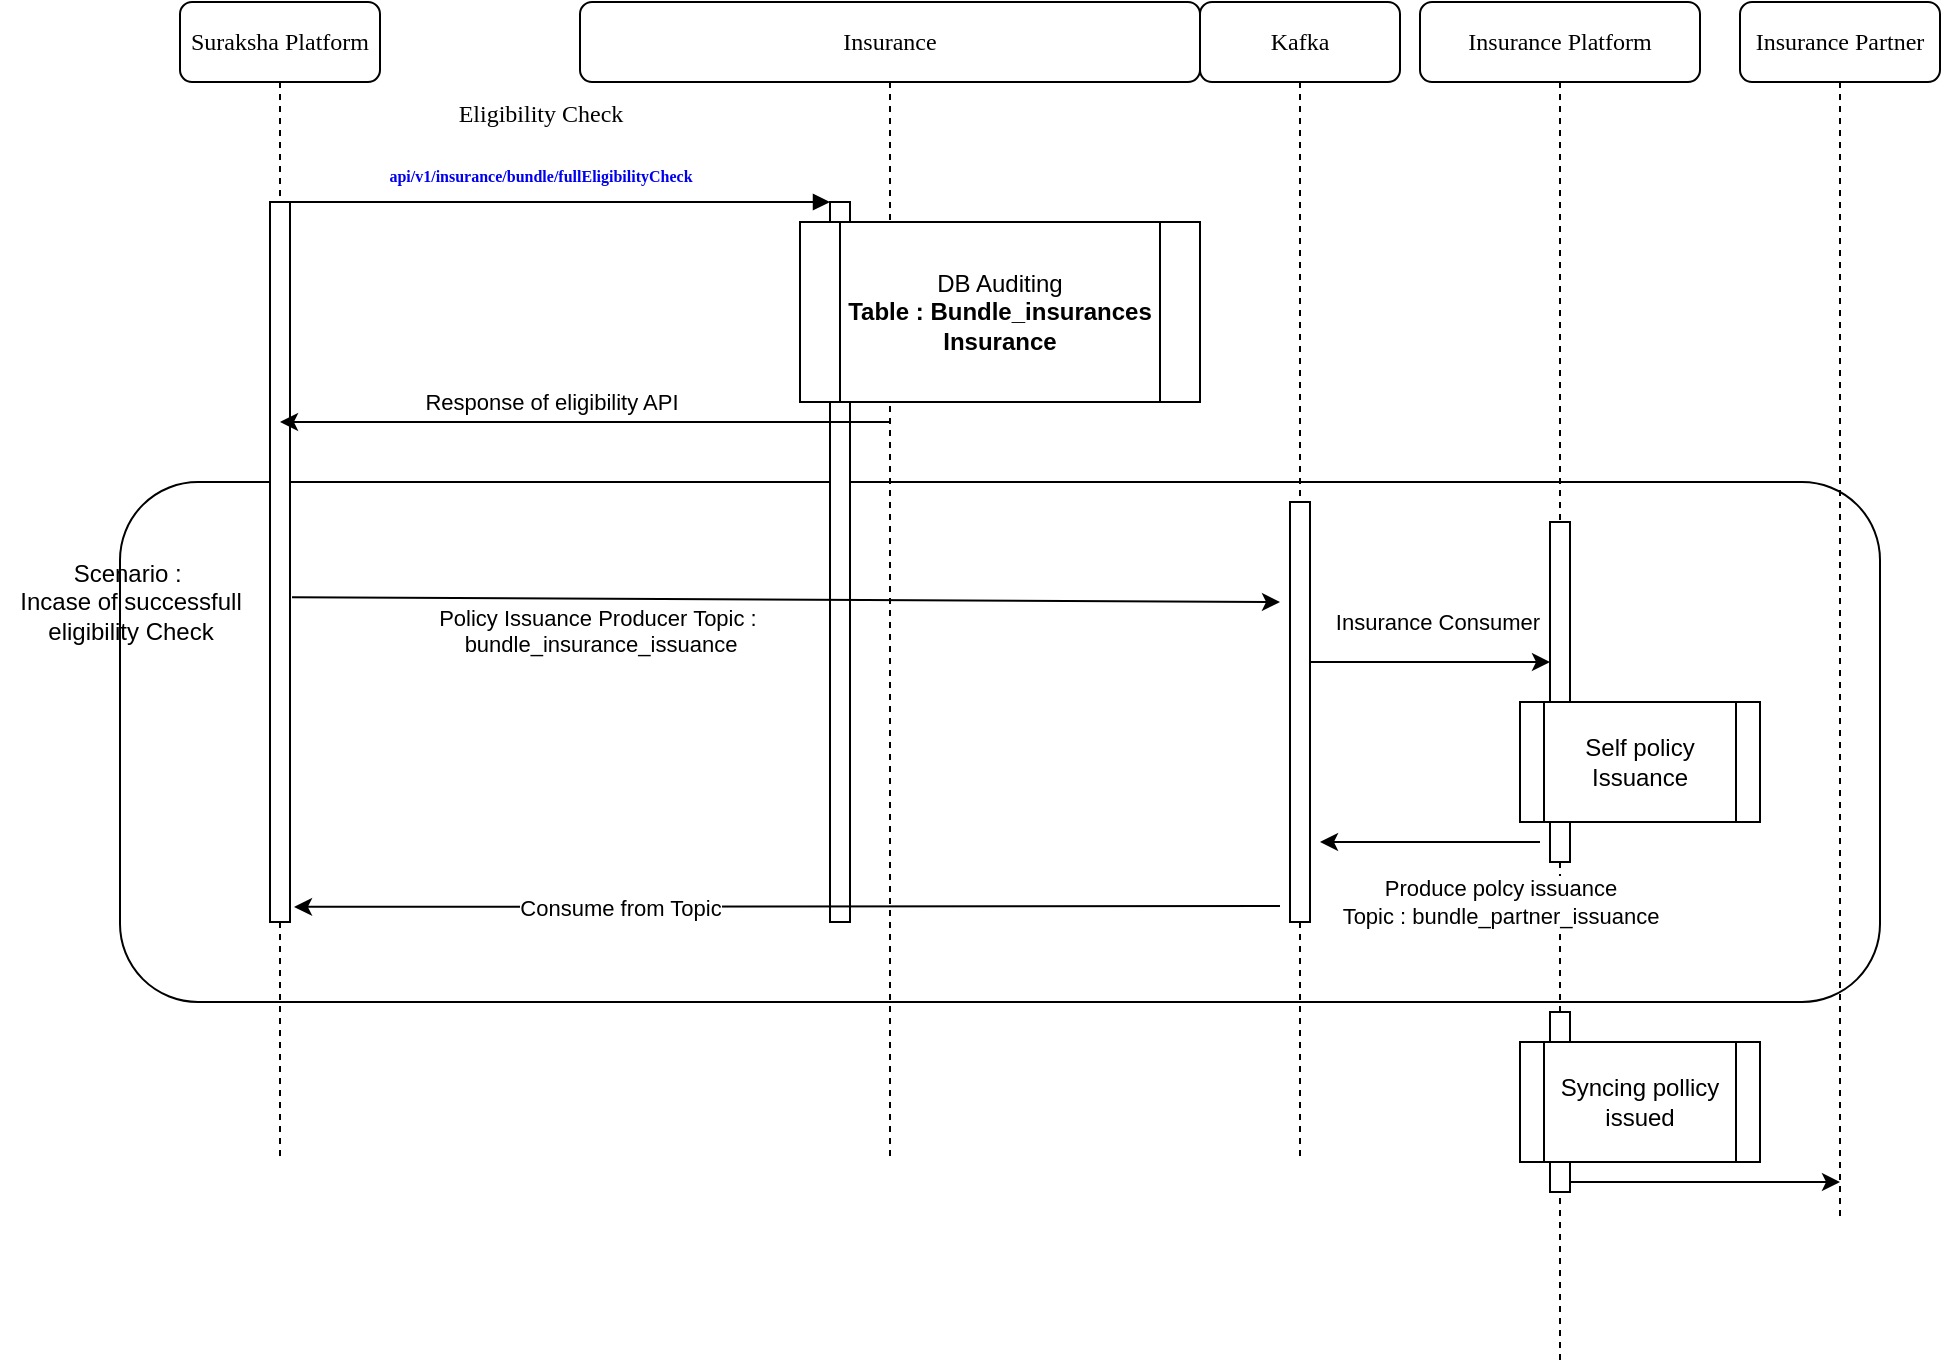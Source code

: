 <mxfile version="20.8.20" type="github">
  <diagram name="Page-1" id="13e1069c-82ec-6db2-03f1-153e76fe0fe0">
    <mxGraphModel dx="954" dy="648" grid="1" gridSize="10" guides="1" tooltips="1" connect="1" arrows="1" fold="1" page="1" pageScale="1" pageWidth="1100" pageHeight="850" background="none" math="0" shadow="0">
      <root>
        <mxCell id="0" />
        <mxCell id="1" parent="0" />
        <mxCell id="RP4racBo4VcpyrWZwj4r-14" value="" style="rounded=1;whiteSpace=wrap;html=1;" vertex="1" parent="1">
          <mxGeometry x="70" y="320" width="880" height="260" as="geometry" />
        </mxCell>
        <mxCell id="7baba1c4bc27f4b0-2" value="Insurance" style="shape=umlLifeline;perimeter=lifelinePerimeter;whiteSpace=wrap;html=1;container=1;collapsible=0;recursiveResize=0;outlineConnect=0;rounded=1;shadow=0;comic=0;labelBackgroundColor=none;strokeWidth=1;fontFamily=Verdana;fontSize=12;align=center;" parent="1" vertex="1">
          <mxGeometry x="300" y="80" width="310" height="580" as="geometry" />
        </mxCell>
        <mxCell id="7baba1c4bc27f4b0-10" value="" style="html=1;points=[];perimeter=orthogonalPerimeter;rounded=0;shadow=0;comic=0;labelBackgroundColor=none;strokeWidth=1;fontFamily=Verdana;fontSize=12;align=center;" parent="7baba1c4bc27f4b0-2" vertex="1">
          <mxGeometry x="125" y="100" width="10" height="360" as="geometry" />
        </mxCell>
        <mxCell id="RP4racBo4VcpyrWZwj4r-11" value="DB Auditing&lt;br&gt;&lt;strong&gt;Table : Bundle_insurances&lt;br&gt;Insurance&lt;br&gt;&lt;/strong&gt;" style="shape=process;whiteSpace=wrap;html=1;backgroundOutline=1;" vertex="1" parent="7baba1c4bc27f4b0-2">
          <mxGeometry x="110" y="110" width="200" height="90" as="geometry" />
        </mxCell>
        <mxCell id="7baba1c4bc27f4b0-3" value="Kafka" style="shape=umlLifeline;perimeter=lifelinePerimeter;whiteSpace=wrap;html=1;container=1;collapsible=0;recursiveResize=0;outlineConnect=0;rounded=1;shadow=0;comic=0;labelBackgroundColor=none;strokeWidth=1;fontFamily=Verdana;fontSize=12;align=center;" parent="1" vertex="1">
          <mxGeometry x="610" y="80" width="100" height="580" as="geometry" />
        </mxCell>
        <mxCell id="7baba1c4bc27f4b0-13" value="" style="html=1;points=[];perimeter=orthogonalPerimeter;rounded=0;shadow=0;comic=0;labelBackgroundColor=none;strokeWidth=1;fontFamily=Verdana;fontSize=12;align=center;" parent="7baba1c4bc27f4b0-3" vertex="1">
          <mxGeometry x="45" y="250" width="10" height="210" as="geometry" />
        </mxCell>
        <mxCell id="7baba1c4bc27f4b0-4" value="Insurance Partner" style="shape=umlLifeline;perimeter=lifelinePerimeter;whiteSpace=wrap;html=1;container=1;collapsible=0;recursiveResize=0;outlineConnect=0;rounded=1;shadow=0;comic=0;labelBackgroundColor=none;strokeWidth=1;fontFamily=Verdana;fontSize=12;align=center;" parent="1" vertex="1">
          <mxGeometry x="880" y="80" width="100" height="610" as="geometry" />
        </mxCell>
        <mxCell id="7baba1c4bc27f4b0-8" value="Suraksha Platform" style="shape=umlLifeline;perimeter=lifelinePerimeter;whiteSpace=wrap;html=1;container=1;collapsible=0;recursiveResize=0;outlineConnect=0;rounded=1;shadow=0;comic=0;labelBackgroundColor=none;strokeWidth=1;fontFamily=Verdana;fontSize=12;align=center;" parent="1" vertex="1">
          <mxGeometry x="100" y="80" width="100" height="580" as="geometry" />
        </mxCell>
        <mxCell id="7baba1c4bc27f4b0-9" value="" style="html=1;points=[];perimeter=orthogonalPerimeter;rounded=0;shadow=0;comic=0;labelBackgroundColor=none;strokeWidth=1;fontFamily=Verdana;fontSize=12;align=center;" parent="7baba1c4bc27f4b0-8" vertex="1">
          <mxGeometry x="45" y="100" width="10" height="360" as="geometry" />
        </mxCell>
        <mxCell id="7baba1c4bc27f4b0-11" value="Eligibility Check&lt;br&gt;&lt;h3&gt;&lt;a tabindex=&quot;-1&quot; rel=&quot;noopener noreferrer&quot; target=&quot;_blank&quot; href=&quot;https://10.56.110.147:8093/api/v1/insurance/bundle/fullEligibilityCheck&#39;&quot; style=&quot;text-decoration-line: none; text-align: start;&quot; class=&quot;&quot;&gt;&lt;font style=&quot;font-size: 8px;&quot;&gt;api/v1/insurance/bundle/fullEligibilityCheck&lt;/font&gt;&lt;/a&gt;&lt;/h3&gt;" style="html=1;verticalAlign=bottom;endArrow=block;entryX=0;entryY=0;labelBackgroundColor=none;fontFamily=Verdana;fontSize=12;edgeStyle=elbowEdgeStyle;elbow=vertical;" parent="1" source="7baba1c4bc27f4b0-9" target="7baba1c4bc27f4b0-10" edge="1">
          <mxGeometry x="-0.074" y="-10" relative="1" as="geometry">
            <mxPoint x="220" y="190" as="sourcePoint" />
            <mxPoint as="offset" />
          </mxGeometry>
        </mxCell>
        <mxCell id="RP4racBo4VcpyrWZwj4r-1" value="" style="endArrow=classic;html=1;rounded=0;" edge="1" parent="1" source="7baba1c4bc27f4b0-2" target="7baba1c4bc27f4b0-8">
          <mxGeometry width="50" height="50" relative="1" as="geometry">
            <mxPoint x="420" y="330" as="sourcePoint" />
            <mxPoint x="470" y="280" as="targetPoint" />
            <Array as="points">
              <mxPoint x="330" y="290" />
              <mxPoint x="210" y="290" />
            </Array>
          </mxGeometry>
        </mxCell>
        <mxCell id="RP4racBo4VcpyrWZwj4r-2" value="Response of eligibility API&amp;nbsp;" style="edgeLabel;html=1;align=center;verticalAlign=middle;resizable=0;points=[];" vertex="1" connectable="0" parent="RP4racBo4VcpyrWZwj4r-1">
          <mxGeometry x="0.321" y="3" relative="1" as="geometry">
            <mxPoint x="33" y="-13" as="offset" />
          </mxGeometry>
        </mxCell>
        <mxCell id="RP4racBo4VcpyrWZwj4r-15" value="Scenario :&amp;nbsp;&lt;br&gt;Incase of successfull &lt;br&gt;eligibility Check" style="text;html=1;align=center;verticalAlign=middle;resizable=0;points=[];autosize=1;strokeColor=none;fillColor=none;" vertex="1" parent="1">
          <mxGeometry x="10" y="350" width="130" height="60" as="geometry" />
        </mxCell>
        <mxCell id="RP4racBo4VcpyrWZwj4r-16" value="" style="endArrow=classic;html=1;rounded=0;exitX=1.1;exitY=0.549;exitDx=0;exitDy=0;exitPerimeter=0;" edge="1" parent="1" source="7baba1c4bc27f4b0-9">
          <mxGeometry width="50" height="50" relative="1" as="geometry">
            <mxPoint x="420" y="340" as="sourcePoint" />
            <mxPoint x="650" y="380" as="targetPoint" />
          </mxGeometry>
        </mxCell>
        <mxCell id="RP4racBo4VcpyrWZwj4r-17" value="Policy Issuance Producer Topic :&amp;nbsp;&lt;br&gt;bundle_insurance_issuance&lt;br&gt;&amp;nbsp;" style="edgeLabel;html=1;align=center;verticalAlign=middle;resizable=0;points=[];" vertex="1" connectable="0" parent="RP4racBo4VcpyrWZwj4r-16">
          <mxGeometry x="-0.3" y="4" relative="1" as="geometry">
            <mxPoint x="-19" y="26" as="offset" />
          </mxGeometry>
        </mxCell>
        <mxCell id="RP4racBo4VcpyrWZwj4r-18" value="" style="endArrow=classic;html=1;rounded=0;" edge="1" parent="1" source="7baba1c4bc27f4b0-13" target="RP4racBo4VcpyrWZwj4r-21">
          <mxGeometry width="50" height="50" relative="1" as="geometry">
            <mxPoint x="670" y="400" as="sourcePoint" />
            <mxPoint x="480" y="400" as="targetPoint" />
            <Array as="points">
              <mxPoint x="720" y="410" />
              <mxPoint x="750" y="410" />
            </Array>
          </mxGeometry>
        </mxCell>
        <mxCell id="RP4racBo4VcpyrWZwj4r-19" value="Insurance Consumer&amp;nbsp;&lt;br&gt;" style="edgeLabel;html=1;align=center;verticalAlign=middle;resizable=0;points=[];" vertex="1" connectable="0" parent="RP4racBo4VcpyrWZwj4r-18">
          <mxGeometry x="0.1" y="-2" relative="1" as="geometry">
            <mxPoint x="-1" y="-22" as="offset" />
          </mxGeometry>
        </mxCell>
        <mxCell id="RP4racBo4VcpyrWZwj4r-20" value="Insurance Platform" style="shape=umlLifeline;perimeter=lifelinePerimeter;whiteSpace=wrap;html=1;container=1;collapsible=0;recursiveResize=0;outlineConnect=0;rounded=1;shadow=0;comic=0;labelBackgroundColor=none;strokeWidth=1;fontFamily=Verdana;fontSize=12;align=center;" vertex="1" parent="1">
          <mxGeometry x="720" y="80" width="140" height="680" as="geometry" />
        </mxCell>
        <mxCell id="RP4racBo4VcpyrWZwj4r-21" value="" style="html=1;points=[];perimeter=orthogonalPerimeter;rounded=0;shadow=0;comic=0;labelBackgroundColor=none;strokeWidth=1;fontFamily=Verdana;fontSize=12;align=center;" vertex="1" parent="RP4racBo4VcpyrWZwj4r-20">
          <mxGeometry x="65" y="260" width="10" height="170" as="geometry" />
        </mxCell>
        <mxCell id="RP4racBo4VcpyrWZwj4r-27" value="" style="html=1;points=[];perimeter=orthogonalPerimeter;rounded=0;shadow=0;comic=0;labelBackgroundColor=none;strokeWidth=1;fontFamily=Verdana;fontSize=12;align=center;" vertex="1" parent="RP4racBo4VcpyrWZwj4r-20">
          <mxGeometry x="65" y="505" width="10" height="90" as="geometry" />
        </mxCell>
        <mxCell id="RP4racBo4VcpyrWZwj4r-28" value="Syncing pollicy issued" style="shape=process;whiteSpace=wrap;html=1;backgroundOutline=1;" vertex="1" parent="RP4racBo4VcpyrWZwj4r-20">
          <mxGeometry x="50" y="520" width="120" height="60" as="geometry" />
        </mxCell>
        <mxCell id="RP4racBo4VcpyrWZwj4r-22" value="Self policy Issuance" style="shape=process;whiteSpace=wrap;html=1;backgroundOutline=1;" vertex="1" parent="1">
          <mxGeometry x="770" y="430" width="120" height="60" as="geometry" />
        </mxCell>
        <mxCell id="RP4racBo4VcpyrWZwj4r-23" value="" style="endArrow=classic;html=1;rounded=0;" edge="1" parent="1">
          <mxGeometry width="50" height="50" relative="1" as="geometry">
            <mxPoint x="780" y="500" as="sourcePoint" />
            <mxPoint x="670" y="500" as="targetPoint" />
          </mxGeometry>
        </mxCell>
        <mxCell id="RP4racBo4VcpyrWZwj4r-24" value="Produce polcy issuance&lt;br&gt;Topic :&amp;nbsp;bundle_partner_issuance" style="edgeLabel;html=1;align=center;verticalAlign=middle;resizable=0;points=[];" vertex="1" connectable="0" parent="RP4racBo4VcpyrWZwj4r-23">
          <mxGeometry x="0.291" relative="1" as="geometry">
            <mxPoint x="51" y="30" as="offset" />
          </mxGeometry>
        </mxCell>
        <mxCell id="RP4racBo4VcpyrWZwj4r-25" value="" style="endArrow=classic;html=1;rounded=0;entryX=1.2;entryY=0.979;entryDx=0;entryDy=0;entryPerimeter=0;" edge="1" parent="1" target="7baba1c4bc27f4b0-9">
          <mxGeometry width="50" height="50" relative="1" as="geometry">
            <mxPoint x="650" y="532" as="sourcePoint" />
            <mxPoint x="490" y="310" as="targetPoint" />
          </mxGeometry>
        </mxCell>
        <mxCell id="RP4racBo4VcpyrWZwj4r-26" value="Consume from Topic" style="edgeLabel;html=1;align=center;verticalAlign=middle;resizable=0;points=[];" vertex="1" connectable="0" parent="RP4racBo4VcpyrWZwj4r-25">
          <mxGeometry x="0.341" relative="1" as="geometry">
            <mxPoint as="offset" />
          </mxGeometry>
        </mxCell>
        <mxCell id="RP4racBo4VcpyrWZwj4r-30" value="" style="endArrow=classic;html=1;rounded=0;" edge="1" parent="1" source="RP4racBo4VcpyrWZwj4r-27">
          <mxGeometry width="50" height="50" relative="1" as="geometry">
            <mxPoint x="550" y="430" as="sourcePoint" />
            <mxPoint x="930" y="670" as="targetPoint" />
          </mxGeometry>
        </mxCell>
      </root>
    </mxGraphModel>
  </diagram>
</mxfile>
